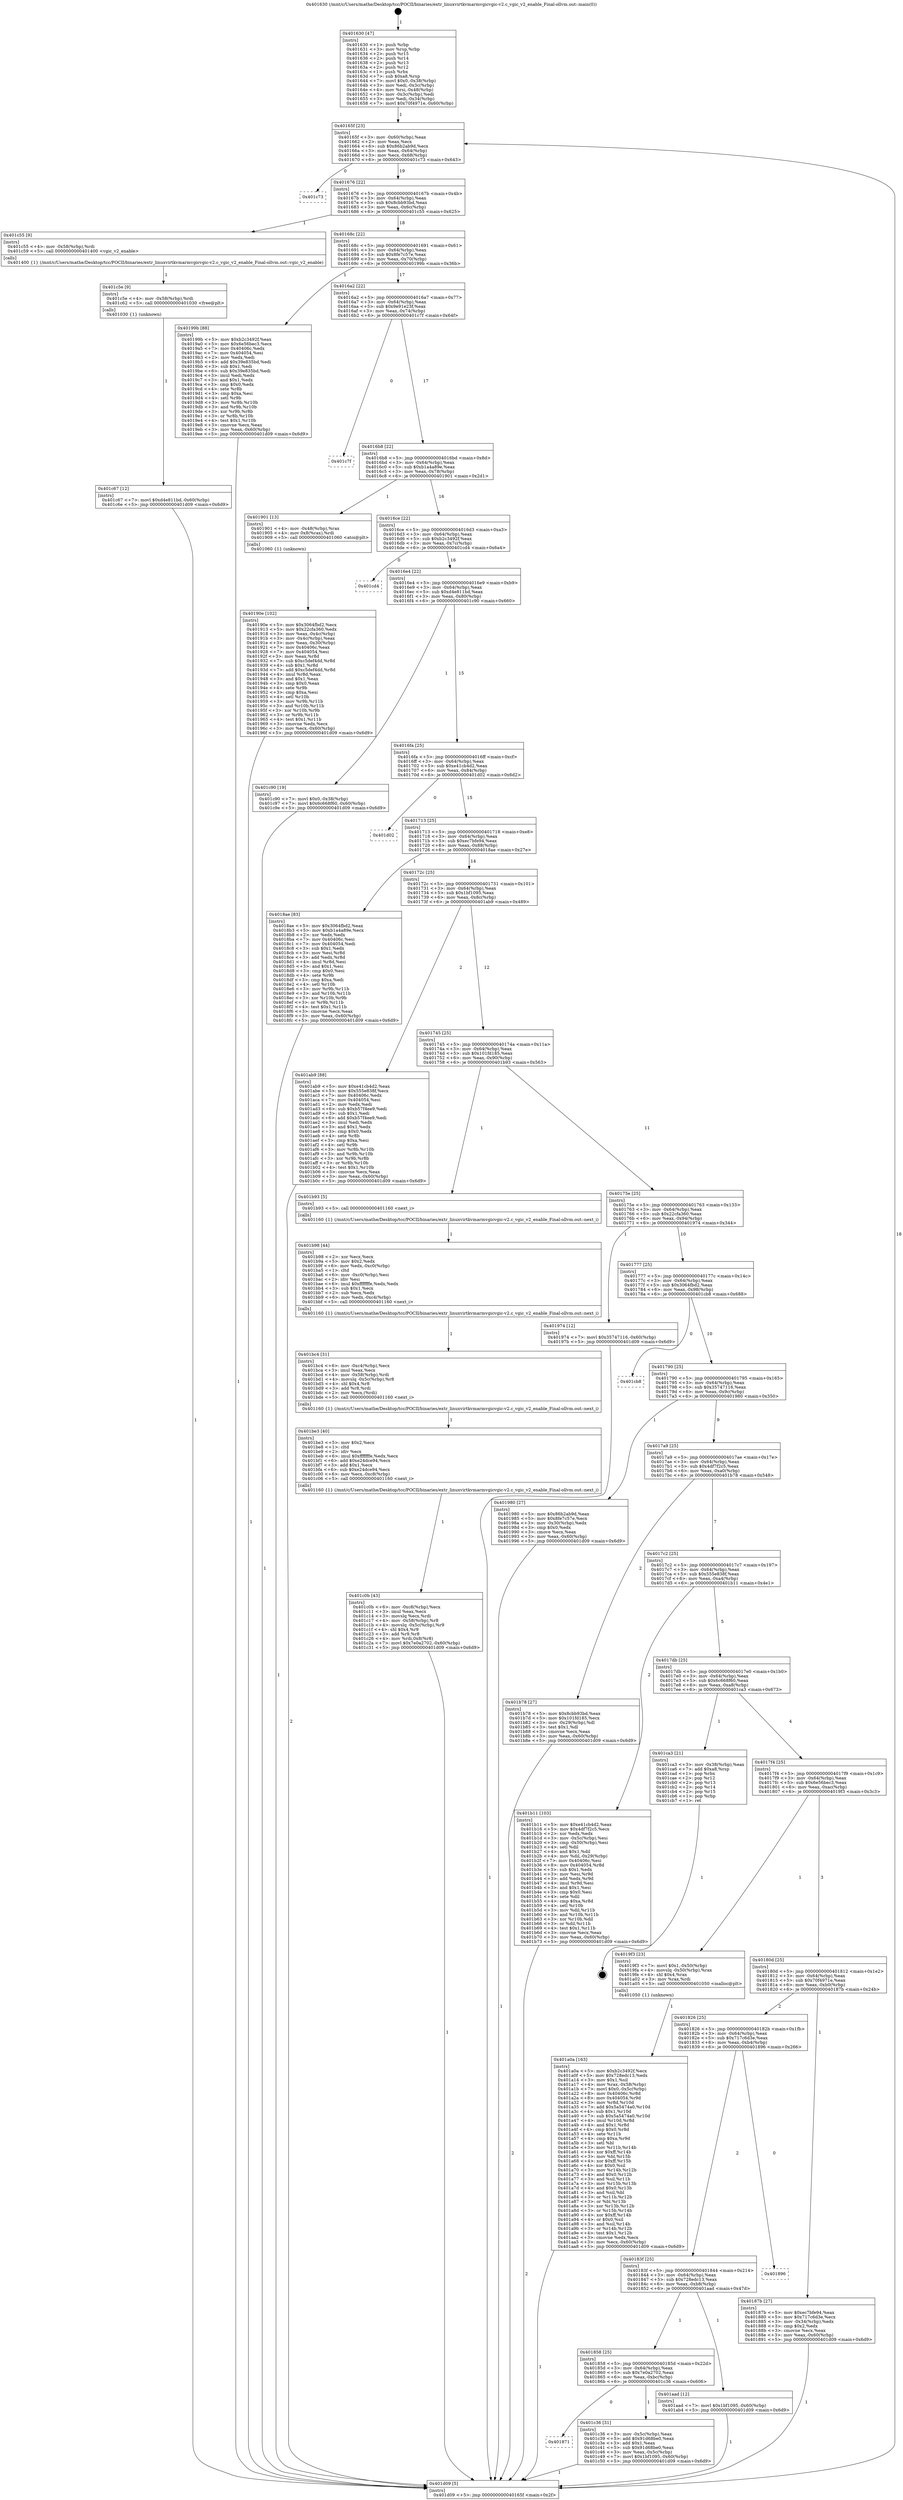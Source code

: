 digraph "0x401630" {
  label = "0x401630 (/mnt/c/Users/mathe/Desktop/tcc/POCII/binaries/extr_linuxvirtkvmarmvgicvgic-v2.c_vgic_v2_enable_Final-ollvm.out::main(0))"
  labelloc = "t"
  node[shape=record]

  Entry [label="",width=0.3,height=0.3,shape=circle,fillcolor=black,style=filled]
  "0x40165f" [label="{
     0x40165f [23]\l
     | [instrs]\l
     &nbsp;&nbsp;0x40165f \<+3\>: mov -0x60(%rbp),%eax\l
     &nbsp;&nbsp;0x401662 \<+2\>: mov %eax,%ecx\l
     &nbsp;&nbsp;0x401664 \<+6\>: sub $0x86b2ab9d,%ecx\l
     &nbsp;&nbsp;0x40166a \<+3\>: mov %eax,-0x64(%rbp)\l
     &nbsp;&nbsp;0x40166d \<+3\>: mov %ecx,-0x68(%rbp)\l
     &nbsp;&nbsp;0x401670 \<+6\>: je 0000000000401c73 \<main+0x643\>\l
  }"]
  "0x401c73" [label="{
     0x401c73\l
  }", style=dashed]
  "0x401676" [label="{
     0x401676 [22]\l
     | [instrs]\l
     &nbsp;&nbsp;0x401676 \<+5\>: jmp 000000000040167b \<main+0x4b\>\l
     &nbsp;&nbsp;0x40167b \<+3\>: mov -0x64(%rbp),%eax\l
     &nbsp;&nbsp;0x40167e \<+5\>: sub $0x8cbb93bd,%eax\l
     &nbsp;&nbsp;0x401683 \<+3\>: mov %eax,-0x6c(%rbp)\l
     &nbsp;&nbsp;0x401686 \<+6\>: je 0000000000401c55 \<main+0x625\>\l
  }"]
  Exit [label="",width=0.3,height=0.3,shape=circle,fillcolor=black,style=filled,peripheries=2]
  "0x401c55" [label="{
     0x401c55 [9]\l
     | [instrs]\l
     &nbsp;&nbsp;0x401c55 \<+4\>: mov -0x58(%rbp),%rdi\l
     &nbsp;&nbsp;0x401c59 \<+5\>: call 0000000000401400 \<vgic_v2_enable\>\l
     | [calls]\l
     &nbsp;&nbsp;0x401400 \{1\} (/mnt/c/Users/mathe/Desktop/tcc/POCII/binaries/extr_linuxvirtkvmarmvgicvgic-v2.c_vgic_v2_enable_Final-ollvm.out::vgic_v2_enable)\l
  }"]
  "0x40168c" [label="{
     0x40168c [22]\l
     | [instrs]\l
     &nbsp;&nbsp;0x40168c \<+5\>: jmp 0000000000401691 \<main+0x61\>\l
     &nbsp;&nbsp;0x401691 \<+3\>: mov -0x64(%rbp),%eax\l
     &nbsp;&nbsp;0x401694 \<+5\>: sub $0x8fe7c57e,%eax\l
     &nbsp;&nbsp;0x401699 \<+3\>: mov %eax,-0x70(%rbp)\l
     &nbsp;&nbsp;0x40169c \<+6\>: je 000000000040199b \<main+0x36b\>\l
  }"]
  "0x401c67" [label="{
     0x401c67 [12]\l
     | [instrs]\l
     &nbsp;&nbsp;0x401c67 \<+7\>: movl $0xd4e811bd,-0x60(%rbp)\l
     &nbsp;&nbsp;0x401c6e \<+5\>: jmp 0000000000401d09 \<main+0x6d9\>\l
  }"]
  "0x40199b" [label="{
     0x40199b [88]\l
     | [instrs]\l
     &nbsp;&nbsp;0x40199b \<+5\>: mov $0xb2c3492f,%eax\l
     &nbsp;&nbsp;0x4019a0 \<+5\>: mov $0x6e56bec3,%ecx\l
     &nbsp;&nbsp;0x4019a5 \<+7\>: mov 0x40406c,%edx\l
     &nbsp;&nbsp;0x4019ac \<+7\>: mov 0x404054,%esi\l
     &nbsp;&nbsp;0x4019b3 \<+2\>: mov %edx,%edi\l
     &nbsp;&nbsp;0x4019b5 \<+6\>: add $0x39e835bd,%edi\l
     &nbsp;&nbsp;0x4019bb \<+3\>: sub $0x1,%edi\l
     &nbsp;&nbsp;0x4019be \<+6\>: sub $0x39e835bd,%edi\l
     &nbsp;&nbsp;0x4019c4 \<+3\>: imul %edi,%edx\l
     &nbsp;&nbsp;0x4019c7 \<+3\>: and $0x1,%edx\l
     &nbsp;&nbsp;0x4019ca \<+3\>: cmp $0x0,%edx\l
     &nbsp;&nbsp;0x4019cd \<+4\>: sete %r8b\l
     &nbsp;&nbsp;0x4019d1 \<+3\>: cmp $0xa,%esi\l
     &nbsp;&nbsp;0x4019d4 \<+4\>: setl %r9b\l
     &nbsp;&nbsp;0x4019d8 \<+3\>: mov %r8b,%r10b\l
     &nbsp;&nbsp;0x4019db \<+3\>: and %r9b,%r10b\l
     &nbsp;&nbsp;0x4019de \<+3\>: xor %r9b,%r8b\l
     &nbsp;&nbsp;0x4019e1 \<+3\>: or %r8b,%r10b\l
     &nbsp;&nbsp;0x4019e4 \<+4\>: test $0x1,%r10b\l
     &nbsp;&nbsp;0x4019e8 \<+3\>: cmovne %ecx,%eax\l
     &nbsp;&nbsp;0x4019eb \<+3\>: mov %eax,-0x60(%rbp)\l
     &nbsp;&nbsp;0x4019ee \<+5\>: jmp 0000000000401d09 \<main+0x6d9\>\l
  }"]
  "0x4016a2" [label="{
     0x4016a2 [22]\l
     | [instrs]\l
     &nbsp;&nbsp;0x4016a2 \<+5\>: jmp 00000000004016a7 \<main+0x77\>\l
     &nbsp;&nbsp;0x4016a7 \<+3\>: mov -0x64(%rbp),%eax\l
     &nbsp;&nbsp;0x4016aa \<+5\>: sub $0x9e91e23f,%eax\l
     &nbsp;&nbsp;0x4016af \<+3\>: mov %eax,-0x74(%rbp)\l
     &nbsp;&nbsp;0x4016b2 \<+6\>: je 0000000000401c7f \<main+0x64f\>\l
  }"]
  "0x401c5e" [label="{
     0x401c5e [9]\l
     | [instrs]\l
     &nbsp;&nbsp;0x401c5e \<+4\>: mov -0x58(%rbp),%rdi\l
     &nbsp;&nbsp;0x401c62 \<+5\>: call 0000000000401030 \<free@plt\>\l
     | [calls]\l
     &nbsp;&nbsp;0x401030 \{1\} (unknown)\l
  }"]
  "0x401c7f" [label="{
     0x401c7f\l
  }", style=dashed]
  "0x4016b8" [label="{
     0x4016b8 [22]\l
     | [instrs]\l
     &nbsp;&nbsp;0x4016b8 \<+5\>: jmp 00000000004016bd \<main+0x8d\>\l
     &nbsp;&nbsp;0x4016bd \<+3\>: mov -0x64(%rbp),%eax\l
     &nbsp;&nbsp;0x4016c0 \<+5\>: sub $0xb1a4a89e,%eax\l
     &nbsp;&nbsp;0x4016c5 \<+3\>: mov %eax,-0x78(%rbp)\l
     &nbsp;&nbsp;0x4016c8 \<+6\>: je 0000000000401901 \<main+0x2d1\>\l
  }"]
  "0x401871" [label="{
     0x401871\l
  }", style=dashed]
  "0x401901" [label="{
     0x401901 [13]\l
     | [instrs]\l
     &nbsp;&nbsp;0x401901 \<+4\>: mov -0x48(%rbp),%rax\l
     &nbsp;&nbsp;0x401905 \<+4\>: mov 0x8(%rax),%rdi\l
     &nbsp;&nbsp;0x401909 \<+5\>: call 0000000000401060 \<atoi@plt\>\l
     | [calls]\l
     &nbsp;&nbsp;0x401060 \{1\} (unknown)\l
  }"]
  "0x4016ce" [label="{
     0x4016ce [22]\l
     | [instrs]\l
     &nbsp;&nbsp;0x4016ce \<+5\>: jmp 00000000004016d3 \<main+0xa3\>\l
     &nbsp;&nbsp;0x4016d3 \<+3\>: mov -0x64(%rbp),%eax\l
     &nbsp;&nbsp;0x4016d6 \<+5\>: sub $0xb2c3492f,%eax\l
     &nbsp;&nbsp;0x4016db \<+3\>: mov %eax,-0x7c(%rbp)\l
     &nbsp;&nbsp;0x4016de \<+6\>: je 0000000000401cd4 \<main+0x6a4\>\l
  }"]
  "0x401c36" [label="{
     0x401c36 [31]\l
     | [instrs]\l
     &nbsp;&nbsp;0x401c36 \<+3\>: mov -0x5c(%rbp),%eax\l
     &nbsp;&nbsp;0x401c39 \<+5\>: add $0x91d68be0,%eax\l
     &nbsp;&nbsp;0x401c3e \<+3\>: add $0x1,%eax\l
     &nbsp;&nbsp;0x401c41 \<+5\>: sub $0x91d68be0,%eax\l
     &nbsp;&nbsp;0x401c46 \<+3\>: mov %eax,-0x5c(%rbp)\l
     &nbsp;&nbsp;0x401c49 \<+7\>: movl $0x1bf1095,-0x60(%rbp)\l
     &nbsp;&nbsp;0x401c50 \<+5\>: jmp 0000000000401d09 \<main+0x6d9\>\l
  }"]
  "0x401cd4" [label="{
     0x401cd4\l
  }", style=dashed]
  "0x4016e4" [label="{
     0x4016e4 [22]\l
     | [instrs]\l
     &nbsp;&nbsp;0x4016e4 \<+5\>: jmp 00000000004016e9 \<main+0xb9\>\l
     &nbsp;&nbsp;0x4016e9 \<+3\>: mov -0x64(%rbp),%eax\l
     &nbsp;&nbsp;0x4016ec \<+5\>: sub $0xd4e811bd,%eax\l
     &nbsp;&nbsp;0x4016f1 \<+3\>: mov %eax,-0x80(%rbp)\l
     &nbsp;&nbsp;0x4016f4 \<+6\>: je 0000000000401c90 \<main+0x660\>\l
  }"]
  "0x401c0b" [label="{
     0x401c0b [43]\l
     | [instrs]\l
     &nbsp;&nbsp;0x401c0b \<+6\>: mov -0xc8(%rbp),%ecx\l
     &nbsp;&nbsp;0x401c11 \<+3\>: imul %eax,%ecx\l
     &nbsp;&nbsp;0x401c14 \<+3\>: movslq %ecx,%rdi\l
     &nbsp;&nbsp;0x401c17 \<+4\>: mov -0x58(%rbp),%r8\l
     &nbsp;&nbsp;0x401c1b \<+4\>: movslq -0x5c(%rbp),%r9\l
     &nbsp;&nbsp;0x401c1f \<+4\>: shl $0x4,%r9\l
     &nbsp;&nbsp;0x401c23 \<+3\>: add %r9,%r8\l
     &nbsp;&nbsp;0x401c26 \<+4\>: mov %rdi,0x8(%r8)\l
     &nbsp;&nbsp;0x401c2a \<+7\>: movl $0x7e0a2702,-0x60(%rbp)\l
     &nbsp;&nbsp;0x401c31 \<+5\>: jmp 0000000000401d09 \<main+0x6d9\>\l
  }"]
  "0x401c90" [label="{
     0x401c90 [19]\l
     | [instrs]\l
     &nbsp;&nbsp;0x401c90 \<+7\>: movl $0x0,-0x38(%rbp)\l
     &nbsp;&nbsp;0x401c97 \<+7\>: movl $0x6c668f60,-0x60(%rbp)\l
     &nbsp;&nbsp;0x401c9e \<+5\>: jmp 0000000000401d09 \<main+0x6d9\>\l
  }"]
  "0x4016fa" [label="{
     0x4016fa [25]\l
     | [instrs]\l
     &nbsp;&nbsp;0x4016fa \<+5\>: jmp 00000000004016ff \<main+0xcf\>\l
     &nbsp;&nbsp;0x4016ff \<+3\>: mov -0x64(%rbp),%eax\l
     &nbsp;&nbsp;0x401702 \<+5\>: sub $0xe41cb4d2,%eax\l
     &nbsp;&nbsp;0x401707 \<+6\>: mov %eax,-0x84(%rbp)\l
     &nbsp;&nbsp;0x40170d \<+6\>: je 0000000000401d02 \<main+0x6d2\>\l
  }"]
  "0x401be3" [label="{
     0x401be3 [40]\l
     | [instrs]\l
     &nbsp;&nbsp;0x401be3 \<+5\>: mov $0x2,%ecx\l
     &nbsp;&nbsp;0x401be8 \<+1\>: cltd\l
     &nbsp;&nbsp;0x401be9 \<+2\>: idiv %ecx\l
     &nbsp;&nbsp;0x401beb \<+6\>: imul $0xfffffffe,%edx,%ecx\l
     &nbsp;&nbsp;0x401bf1 \<+6\>: add $0xe24dce94,%ecx\l
     &nbsp;&nbsp;0x401bf7 \<+3\>: add $0x1,%ecx\l
     &nbsp;&nbsp;0x401bfa \<+6\>: sub $0xe24dce94,%ecx\l
     &nbsp;&nbsp;0x401c00 \<+6\>: mov %ecx,-0xc8(%rbp)\l
     &nbsp;&nbsp;0x401c06 \<+5\>: call 0000000000401160 \<next_i\>\l
     | [calls]\l
     &nbsp;&nbsp;0x401160 \{1\} (/mnt/c/Users/mathe/Desktop/tcc/POCII/binaries/extr_linuxvirtkvmarmvgicvgic-v2.c_vgic_v2_enable_Final-ollvm.out::next_i)\l
  }"]
  "0x401d02" [label="{
     0x401d02\l
  }", style=dashed]
  "0x401713" [label="{
     0x401713 [25]\l
     | [instrs]\l
     &nbsp;&nbsp;0x401713 \<+5\>: jmp 0000000000401718 \<main+0xe8\>\l
     &nbsp;&nbsp;0x401718 \<+3\>: mov -0x64(%rbp),%eax\l
     &nbsp;&nbsp;0x40171b \<+5\>: sub $0xec7bfe94,%eax\l
     &nbsp;&nbsp;0x401720 \<+6\>: mov %eax,-0x88(%rbp)\l
     &nbsp;&nbsp;0x401726 \<+6\>: je 00000000004018ae \<main+0x27e\>\l
  }"]
  "0x401bc4" [label="{
     0x401bc4 [31]\l
     | [instrs]\l
     &nbsp;&nbsp;0x401bc4 \<+6\>: mov -0xc4(%rbp),%ecx\l
     &nbsp;&nbsp;0x401bca \<+3\>: imul %eax,%ecx\l
     &nbsp;&nbsp;0x401bcd \<+4\>: mov -0x58(%rbp),%rdi\l
     &nbsp;&nbsp;0x401bd1 \<+4\>: movslq -0x5c(%rbp),%r8\l
     &nbsp;&nbsp;0x401bd5 \<+4\>: shl $0x4,%r8\l
     &nbsp;&nbsp;0x401bd9 \<+3\>: add %r8,%rdi\l
     &nbsp;&nbsp;0x401bdc \<+2\>: mov %ecx,(%rdi)\l
     &nbsp;&nbsp;0x401bde \<+5\>: call 0000000000401160 \<next_i\>\l
     | [calls]\l
     &nbsp;&nbsp;0x401160 \{1\} (/mnt/c/Users/mathe/Desktop/tcc/POCII/binaries/extr_linuxvirtkvmarmvgicvgic-v2.c_vgic_v2_enable_Final-ollvm.out::next_i)\l
  }"]
  "0x4018ae" [label="{
     0x4018ae [83]\l
     | [instrs]\l
     &nbsp;&nbsp;0x4018ae \<+5\>: mov $0x3064fbd2,%eax\l
     &nbsp;&nbsp;0x4018b3 \<+5\>: mov $0xb1a4a89e,%ecx\l
     &nbsp;&nbsp;0x4018b8 \<+2\>: xor %edx,%edx\l
     &nbsp;&nbsp;0x4018ba \<+7\>: mov 0x40406c,%esi\l
     &nbsp;&nbsp;0x4018c1 \<+7\>: mov 0x404054,%edi\l
     &nbsp;&nbsp;0x4018c8 \<+3\>: sub $0x1,%edx\l
     &nbsp;&nbsp;0x4018cb \<+3\>: mov %esi,%r8d\l
     &nbsp;&nbsp;0x4018ce \<+3\>: add %edx,%r8d\l
     &nbsp;&nbsp;0x4018d1 \<+4\>: imul %r8d,%esi\l
     &nbsp;&nbsp;0x4018d5 \<+3\>: and $0x1,%esi\l
     &nbsp;&nbsp;0x4018d8 \<+3\>: cmp $0x0,%esi\l
     &nbsp;&nbsp;0x4018db \<+4\>: sete %r9b\l
     &nbsp;&nbsp;0x4018df \<+3\>: cmp $0xa,%edi\l
     &nbsp;&nbsp;0x4018e2 \<+4\>: setl %r10b\l
     &nbsp;&nbsp;0x4018e6 \<+3\>: mov %r9b,%r11b\l
     &nbsp;&nbsp;0x4018e9 \<+3\>: and %r10b,%r11b\l
     &nbsp;&nbsp;0x4018ec \<+3\>: xor %r10b,%r9b\l
     &nbsp;&nbsp;0x4018ef \<+3\>: or %r9b,%r11b\l
     &nbsp;&nbsp;0x4018f2 \<+4\>: test $0x1,%r11b\l
     &nbsp;&nbsp;0x4018f6 \<+3\>: cmovne %ecx,%eax\l
     &nbsp;&nbsp;0x4018f9 \<+3\>: mov %eax,-0x60(%rbp)\l
     &nbsp;&nbsp;0x4018fc \<+5\>: jmp 0000000000401d09 \<main+0x6d9\>\l
  }"]
  "0x40172c" [label="{
     0x40172c [25]\l
     | [instrs]\l
     &nbsp;&nbsp;0x40172c \<+5\>: jmp 0000000000401731 \<main+0x101\>\l
     &nbsp;&nbsp;0x401731 \<+3\>: mov -0x64(%rbp),%eax\l
     &nbsp;&nbsp;0x401734 \<+5\>: sub $0x1bf1095,%eax\l
     &nbsp;&nbsp;0x401739 \<+6\>: mov %eax,-0x8c(%rbp)\l
     &nbsp;&nbsp;0x40173f \<+6\>: je 0000000000401ab9 \<main+0x489\>\l
  }"]
  "0x401b98" [label="{
     0x401b98 [44]\l
     | [instrs]\l
     &nbsp;&nbsp;0x401b98 \<+2\>: xor %ecx,%ecx\l
     &nbsp;&nbsp;0x401b9a \<+5\>: mov $0x2,%edx\l
     &nbsp;&nbsp;0x401b9f \<+6\>: mov %edx,-0xc0(%rbp)\l
     &nbsp;&nbsp;0x401ba5 \<+1\>: cltd\l
     &nbsp;&nbsp;0x401ba6 \<+6\>: mov -0xc0(%rbp),%esi\l
     &nbsp;&nbsp;0x401bac \<+2\>: idiv %esi\l
     &nbsp;&nbsp;0x401bae \<+6\>: imul $0xfffffffe,%edx,%edx\l
     &nbsp;&nbsp;0x401bb4 \<+3\>: sub $0x1,%ecx\l
     &nbsp;&nbsp;0x401bb7 \<+2\>: sub %ecx,%edx\l
     &nbsp;&nbsp;0x401bb9 \<+6\>: mov %edx,-0xc4(%rbp)\l
     &nbsp;&nbsp;0x401bbf \<+5\>: call 0000000000401160 \<next_i\>\l
     | [calls]\l
     &nbsp;&nbsp;0x401160 \{1\} (/mnt/c/Users/mathe/Desktop/tcc/POCII/binaries/extr_linuxvirtkvmarmvgicvgic-v2.c_vgic_v2_enable_Final-ollvm.out::next_i)\l
  }"]
  "0x401ab9" [label="{
     0x401ab9 [88]\l
     | [instrs]\l
     &nbsp;&nbsp;0x401ab9 \<+5\>: mov $0xe41cb4d2,%eax\l
     &nbsp;&nbsp;0x401abe \<+5\>: mov $0x555e838f,%ecx\l
     &nbsp;&nbsp;0x401ac3 \<+7\>: mov 0x40406c,%edx\l
     &nbsp;&nbsp;0x401aca \<+7\>: mov 0x404054,%esi\l
     &nbsp;&nbsp;0x401ad1 \<+2\>: mov %edx,%edi\l
     &nbsp;&nbsp;0x401ad3 \<+6\>: sub $0xb57f4ee9,%edi\l
     &nbsp;&nbsp;0x401ad9 \<+3\>: sub $0x1,%edi\l
     &nbsp;&nbsp;0x401adc \<+6\>: add $0xb57f4ee9,%edi\l
     &nbsp;&nbsp;0x401ae2 \<+3\>: imul %edi,%edx\l
     &nbsp;&nbsp;0x401ae5 \<+3\>: and $0x1,%edx\l
     &nbsp;&nbsp;0x401ae8 \<+3\>: cmp $0x0,%edx\l
     &nbsp;&nbsp;0x401aeb \<+4\>: sete %r8b\l
     &nbsp;&nbsp;0x401aef \<+3\>: cmp $0xa,%esi\l
     &nbsp;&nbsp;0x401af2 \<+4\>: setl %r9b\l
     &nbsp;&nbsp;0x401af6 \<+3\>: mov %r8b,%r10b\l
     &nbsp;&nbsp;0x401af9 \<+3\>: and %r9b,%r10b\l
     &nbsp;&nbsp;0x401afc \<+3\>: xor %r9b,%r8b\l
     &nbsp;&nbsp;0x401aff \<+3\>: or %r8b,%r10b\l
     &nbsp;&nbsp;0x401b02 \<+4\>: test $0x1,%r10b\l
     &nbsp;&nbsp;0x401b06 \<+3\>: cmovne %ecx,%eax\l
     &nbsp;&nbsp;0x401b09 \<+3\>: mov %eax,-0x60(%rbp)\l
     &nbsp;&nbsp;0x401b0c \<+5\>: jmp 0000000000401d09 \<main+0x6d9\>\l
  }"]
  "0x401745" [label="{
     0x401745 [25]\l
     | [instrs]\l
     &nbsp;&nbsp;0x401745 \<+5\>: jmp 000000000040174a \<main+0x11a\>\l
     &nbsp;&nbsp;0x40174a \<+3\>: mov -0x64(%rbp),%eax\l
     &nbsp;&nbsp;0x40174d \<+5\>: sub $0x101fd185,%eax\l
     &nbsp;&nbsp;0x401752 \<+6\>: mov %eax,-0x90(%rbp)\l
     &nbsp;&nbsp;0x401758 \<+6\>: je 0000000000401b93 \<main+0x563\>\l
  }"]
  "0x401858" [label="{
     0x401858 [25]\l
     | [instrs]\l
     &nbsp;&nbsp;0x401858 \<+5\>: jmp 000000000040185d \<main+0x22d\>\l
     &nbsp;&nbsp;0x40185d \<+3\>: mov -0x64(%rbp),%eax\l
     &nbsp;&nbsp;0x401860 \<+5\>: sub $0x7e0a2702,%eax\l
     &nbsp;&nbsp;0x401865 \<+6\>: mov %eax,-0xbc(%rbp)\l
     &nbsp;&nbsp;0x40186b \<+6\>: je 0000000000401c36 \<main+0x606\>\l
  }"]
  "0x401b93" [label="{
     0x401b93 [5]\l
     | [instrs]\l
     &nbsp;&nbsp;0x401b93 \<+5\>: call 0000000000401160 \<next_i\>\l
     | [calls]\l
     &nbsp;&nbsp;0x401160 \{1\} (/mnt/c/Users/mathe/Desktop/tcc/POCII/binaries/extr_linuxvirtkvmarmvgicvgic-v2.c_vgic_v2_enable_Final-ollvm.out::next_i)\l
  }"]
  "0x40175e" [label="{
     0x40175e [25]\l
     | [instrs]\l
     &nbsp;&nbsp;0x40175e \<+5\>: jmp 0000000000401763 \<main+0x133\>\l
     &nbsp;&nbsp;0x401763 \<+3\>: mov -0x64(%rbp),%eax\l
     &nbsp;&nbsp;0x401766 \<+5\>: sub $0x22cfa360,%eax\l
     &nbsp;&nbsp;0x40176b \<+6\>: mov %eax,-0x94(%rbp)\l
     &nbsp;&nbsp;0x401771 \<+6\>: je 0000000000401974 \<main+0x344\>\l
  }"]
  "0x401aad" [label="{
     0x401aad [12]\l
     | [instrs]\l
     &nbsp;&nbsp;0x401aad \<+7\>: movl $0x1bf1095,-0x60(%rbp)\l
     &nbsp;&nbsp;0x401ab4 \<+5\>: jmp 0000000000401d09 \<main+0x6d9\>\l
  }"]
  "0x401974" [label="{
     0x401974 [12]\l
     | [instrs]\l
     &nbsp;&nbsp;0x401974 \<+7\>: movl $0x35747116,-0x60(%rbp)\l
     &nbsp;&nbsp;0x40197b \<+5\>: jmp 0000000000401d09 \<main+0x6d9\>\l
  }"]
  "0x401777" [label="{
     0x401777 [25]\l
     | [instrs]\l
     &nbsp;&nbsp;0x401777 \<+5\>: jmp 000000000040177c \<main+0x14c\>\l
     &nbsp;&nbsp;0x40177c \<+3\>: mov -0x64(%rbp),%eax\l
     &nbsp;&nbsp;0x40177f \<+5\>: sub $0x3064fbd2,%eax\l
     &nbsp;&nbsp;0x401784 \<+6\>: mov %eax,-0x98(%rbp)\l
     &nbsp;&nbsp;0x40178a \<+6\>: je 0000000000401cb8 \<main+0x688\>\l
  }"]
  "0x40183f" [label="{
     0x40183f [25]\l
     | [instrs]\l
     &nbsp;&nbsp;0x40183f \<+5\>: jmp 0000000000401844 \<main+0x214\>\l
     &nbsp;&nbsp;0x401844 \<+3\>: mov -0x64(%rbp),%eax\l
     &nbsp;&nbsp;0x401847 \<+5\>: sub $0x728edc13,%eax\l
     &nbsp;&nbsp;0x40184c \<+6\>: mov %eax,-0xb8(%rbp)\l
     &nbsp;&nbsp;0x401852 \<+6\>: je 0000000000401aad \<main+0x47d\>\l
  }"]
  "0x401cb8" [label="{
     0x401cb8\l
  }", style=dashed]
  "0x401790" [label="{
     0x401790 [25]\l
     | [instrs]\l
     &nbsp;&nbsp;0x401790 \<+5\>: jmp 0000000000401795 \<main+0x165\>\l
     &nbsp;&nbsp;0x401795 \<+3\>: mov -0x64(%rbp),%eax\l
     &nbsp;&nbsp;0x401798 \<+5\>: sub $0x35747116,%eax\l
     &nbsp;&nbsp;0x40179d \<+6\>: mov %eax,-0x9c(%rbp)\l
     &nbsp;&nbsp;0x4017a3 \<+6\>: je 0000000000401980 \<main+0x350\>\l
  }"]
  "0x401896" [label="{
     0x401896\l
  }", style=dashed]
  "0x401980" [label="{
     0x401980 [27]\l
     | [instrs]\l
     &nbsp;&nbsp;0x401980 \<+5\>: mov $0x86b2ab9d,%eax\l
     &nbsp;&nbsp;0x401985 \<+5\>: mov $0x8fe7c57e,%ecx\l
     &nbsp;&nbsp;0x40198a \<+3\>: mov -0x30(%rbp),%edx\l
     &nbsp;&nbsp;0x40198d \<+3\>: cmp $0x0,%edx\l
     &nbsp;&nbsp;0x401990 \<+3\>: cmove %ecx,%eax\l
     &nbsp;&nbsp;0x401993 \<+3\>: mov %eax,-0x60(%rbp)\l
     &nbsp;&nbsp;0x401996 \<+5\>: jmp 0000000000401d09 \<main+0x6d9\>\l
  }"]
  "0x4017a9" [label="{
     0x4017a9 [25]\l
     | [instrs]\l
     &nbsp;&nbsp;0x4017a9 \<+5\>: jmp 00000000004017ae \<main+0x17e\>\l
     &nbsp;&nbsp;0x4017ae \<+3\>: mov -0x64(%rbp),%eax\l
     &nbsp;&nbsp;0x4017b1 \<+5\>: sub $0x4df7f2c5,%eax\l
     &nbsp;&nbsp;0x4017b6 \<+6\>: mov %eax,-0xa0(%rbp)\l
     &nbsp;&nbsp;0x4017bc \<+6\>: je 0000000000401b78 \<main+0x548\>\l
  }"]
  "0x401a0a" [label="{
     0x401a0a [163]\l
     | [instrs]\l
     &nbsp;&nbsp;0x401a0a \<+5\>: mov $0xb2c3492f,%ecx\l
     &nbsp;&nbsp;0x401a0f \<+5\>: mov $0x728edc13,%edx\l
     &nbsp;&nbsp;0x401a14 \<+3\>: mov $0x1,%sil\l
     &nbsp;&nbsp;0x401a17 \<+4\>: mov %rax,-0x58(%rbp)\l
     &nbsp;&nbsp;0x401a1b \<+7\>: movl $0x0,-0x5c(%rbp)\l
     &nbsp;&nbsp;0x401a22 \<+8\>: mov 0x40406c,%r8d\l
     &nbsp;&nbsp;0x401a2a \<+8\>: mov 0x404054,%r9d\l
     &nbsp;&nbsp;0x401a32 \<+3\>: mov %r8d,%r10d\l
     &nbsp;&nbsp;0x401a35 \<+7\>: add $0x5a5474a0,%r10d\l
     &nbsp;&nbsp;0x401a3c \<+4\>: sub $0x1,%r10d\l
     &nbsp;&nbsp;0x401a40 \<+7\>: sub $0x5a5474a0,%r10d\l
     &nbsp;&nbsp;0x401a47 \<+4\>: imul %r10d,%r8d\l
     &nbsp;&nbsp;0x401a4b \<+4\>: and $0x1,%r8d\l
     &nbsp;&nbsp;0x401a4f \<+4\>: cmp $0x0,%r8d\l
     &nbsp;&nbsp;0x401a53 \<+4\>: sete %r11b\l
     &nbsp;&nbsp;0x401a57 \<+4\>: cmp $0xa,%r9d\l
     &nbsp;&nbsp;0x401a5b \<+3\>: setl %bl\l
     &nbsp;&nbsp;0x401a5e \<+3\>: mov %r11b,%r14b\l
     &nbsp;&nbsp;0x401a61 \<+4\>: xor $0xff,%r14b\l
     &nbsp;&nbsp;0x401a65 \<+3\>: mov %bl,%r15b\l
     &nbsp;&nbsp;0x401a68 \<+4\>: xor $0xff,%r15b\l
     &nbsp;&nbsp;0x401a6c \<+4\>: xor $0x0,%sil\l
     &nbsp;&nbsp;0x401a70 \<+3\>: mov %r14b,%r12b\l
     &nbsp;&nbsp;0x401a73 \<+4\>: and $0x0,%r12b\l
     &nbsp;&nbsp;0x401a77 \<+3\>: and %sil,%r11b\l
     &nbsp;&nbsp;0x401a7a \<+3\>: mov %r15b,%r13b\l
     &nbsp;&nbsp;0x401a7d \<+4\>: and $0x0,%r13b\l
     &nbsp;&nbsp;0x401a81 \<+3\>: and %sil,%bl\l
     &nbsp;&nbsp;0x401a84 \<+3\>: or %r11b,%r12b\l
     &nbsp;&nbsp;0x401a87 \<+3\>: or %bl,%r13b\l
     &nbsp;&nbsp;0x401a8a \<+3\>: xor %r13b,%r12b\l
     &nbsp;&nbsp;0x401a8d \<+3\>: or %r15b,%r14b\l
     &nbsp;&nbsp;0x401a90 \<+4\>: xor $0xff,%r14b\l
     &nbsp;&nbsp;0x401a94 \<+4\>: or $0x0,%sil\l
     &nbsp;&nbsp;0x401a98 \<+3\>: and %sil,%r14b\l
     &nbsp;&nbsp;0x401a9b \<+3\>: or %r14b,%r12b\l
     &nbsp;&nbsp;0x401a9e \<+4\>: test $0x1,%r12b\l
     &nbsp;&nbsp;0x401aa2 \<+3\>: cmovne %edx,%ecx\l
     &nbsp;&nbsp;0x401aa5 \<+3\>: mov %ecx,-0x60(%rbp)\l
     &nbsp;&nbsp;0x401aa8 \<+5\>: jmp 0000000000401d09 \<main+0x6d9\>\l
  }"]
  "0x401b78" [label="{
     0x401b78 [27]\l
     | [instrs]\l
     &nbsp;&nbsp;0x401b78 \<+5\>: mov $0x8cbb93bd,%eax\l
     &nbsp;&nbsp;0x401b7d \<+5\>: mov $0x101fd185,%ecx\l
     &nbsp;&nbsp;0x401b82 \<+3\>: mov -0x29(%rbp),%dl\l
     &nbsp;&nbsp;0x401b85 \<+3\>: test $0x1,%dl\l
     &nbsp;&nbsp;0x401b88 \<+3\>: cmovne %ecx,%eax\l
     &nbsp;&nbsp;0x401b8b \<+3\>: mov %eax,-0x60(%rbp)\l
     &nbsp;&nbsp;0x401b8e \<+5\>: jmp 0000000000401d09 \<main+0x6d9\>\l
  }"]
  "0x4017c2" [label="{
     0x4017c2 [25]\l
     | [instrs]\l
     &nbsp;&nbsp;0x4017c2 \<+5\>: jmp 00000000004017c7 \<main+0x197\>\l
     &nbsp;&nbsp;0x4017c7 \<+3\>: mov -0x64(%rbp),%eax\l
     &nbsp;&nbsp;0x4017ca \<+5\>: sub $0x555e838f,%eax\l
     &nbsp;&nbsp;0x4017cf \<+6\>: mov %eax,-0xa4(%rbp)\l
     &nbsp;&nbsp;0x4017d5 \<+6\>: je 0000000000401b11 \<main+0x4e1\>\l
  }"]
  "0x40190e" [label="{
     0x40190e [102]\l
     | [instrs]\l
     &nbsp;&nbsp;0x40190e \<+5\>: mov $0x3064fbd2,%ecx\l
     &nbsp;&nbsp;0x401913 \<+5\>: mov $0x22cfa360,%edx\l
     &nbsp;&nbsp;0x401918 \<+3\>: mov %eax,-0x4c(%rbp)\l
     &nbsp;&nbsp;0x40191b \<+3\>: mov -0x4c(%rbp),%eax\l
     &nbsp;&nbsp;0x40191e \<+3\>: mov %eax,-0x30(%rbp)\l
     &nbsp;&nbsp;0x401921 \<+7\>: mov 0x40406c,%eax\l
     &nbsp;&nbsp;0x401928 \<+7\>: mov 0x404054,%esi\l
     &nbsp;&nbsp;0x40192f \<+3\>: mov %eax,%r8d\l
     &nbsp;&nbsp;0x401932 \<+7\>: sub $0xc5def4dd,%r8d\l
     &nbsp;&nbsp;0x401939 \<+4\>: sub $0x1,%r8d\l
     &nbsp;&nbsp;0x40193d \<+7\>: add $0xc5def4dd,%r8d\l
     &nbsp;&nbsp;0x401944 \<+4\>: imul %r8d,%eax\l
     &nbsp;&nbsp;0x401948 \<+3\>: and $0x1,%eax\l
     &nbsp;&nbsp;0x40194b \<+3\>: cmp $0x0,%eax\l
     &nbsp;&nbsp;0x40194e \<+4\>: sete %r9b\l
     &nbsp;&nbsp;0x401952 \<+3\>: cmp $0xa,%esi\l
     &nbsp;&nbsp;0x401955 \<+4\>: setl %r10b\l
     &nbsp;&nbsp;0x401959 \<+3\>: mov %r9b,%r11b\l
     &nbsp;&nbsp;0x40195c \<+3\>: and %r10b,%r11b\l
     &nbsp;&nbsp;0x40195f \<+3\>: xor %r10b,%r9b\l
     &nbsp;&nbsp;0x401962 \<+3\>: or %r9b,%r11b\l
     &nbsp;&nbsp;0x401965 \<+4\>: test $0x1,%r11b\l
     &nbsp;&nbsp;0x401969 \<+3\>: cmovne %edx,%ecx\l
     &nbsp;&nbsp;0x40196c \<+3\>: mov %ecx,-0x60(%rbp)\l
     &nbsp;&nbsp;0x40196f \<+5\>: jmp 0000000000401d09 \<main+0x6d9\>\l
  }"]
  "0x401b11" [label="{
     0x401b11 [103]\l
     | [instrs]\l
     &nbsp;&nbsp;0x401b11 \<+5\>: mov $0xe41cb4d2,%eax\l
     &nbsp;&nbsp;0x401b16 \<+5\>: mov $0x4df7f2c5,%ecx\l
     &nbsp;&nbsp;0x401b1b \<+2\>: xor %edx,%edx\l
     &nbsp;&nbsp;0x401b1d \<+3\>: mov -0x5c(%rbp),%esi\l
     &nbsp;&nbsp;0x401b20 \<+3\>: cmp -0x50(%rbp),%esi\l
     &nbsp;&nbsp;0x401b23 \<+4\>: setl %dil\l
     &nbsp;&nbsp;0x401b27 \<+4\>: and $0x1,%dil\l
     &nbsp;&nbsp;0x401b2b \<+4\>: mov %dil,-0x29(%rbp)\l
     &nbsp;&nbsp;0x401b2f \<+7\>: mov 0x40406c,%esi\l
     &nbsp;&nbsp;0x401b36 \<+8\>: mov 0x404054,%r8d\l
     &nbsp;&nbsp;0x401b3e \<+3\>: sub $0x1,%edx\l
     &nbsp;&nbsp;0x401b41 \<+3\>: mov %esi,%r9d\l
     &nbsp;&nbsp;0x401b44 \<+3\>: add %edx,%r9d\l
     &nbsp;&nbsp;0x401b47 \<+4\>: imul %r9d,%esi\l
     &nbsp;&nbsp;0x401b4b \<+3\>: and $0x1,%esi\l
     &nbsp;&nbsp;0x401b4e \<+3\>: cmp $0x0,%esi\l
     &nbsp;&nbsp;0x401b51 \<+4\>: sete %dil\l
     &nbsp;&nbsp;0x401b55 \<+4\>: cmp $0xa,%r8d\l
     &nbsp;&nbsp;0x401b59 \<+4\>: setl %r10b\l
     &nbsp;&nbsp;0x401b5d \<+3\>: mov %dil,%r11b\l
     &nbsp;&nbsp;0x401b60 \<+3\>: and %r10b,%r11b\l
     &nbsp;&nbsp;0x401b63 \<+3\>: xor %r10b,%dil\l
     &nbsp;&nbsp;0x401b66 \<+3\>: or %dil,%r11b\l
     &nbsp;&nbsp;0x401b69 \<+4\>: test $0x1,%r11b\l
     &nbsp;&nbsp;0x401b6d \<+3\>: cmovne %ecx,%eax\l
     &nbsp;&nbsp;0x401b70 \<+3\>: mov %eax,-0x60(%rbp)\l
     &nbsp;&nbsp;0x401b73 \<+5\>: jmp 0000000000401d09 \<main+0x6d9\>\l
  }"]
  "0x4017db" [label="{
     0x4017db [25]\l
     | [instrs]\l
     &nbsp;&nbsp;0x4017db \<+5\>: jmp 00000000004017e0 \<main+0x1b0\>\l
     &nbsp;&nbsp;0x4017e0 \<+3\>: mov -0x64(%rbp),%eax\l
     &nbsp;&nbsp;0x4017e3 \<+5\>: sub $0x6c668f60,%eax\l
     &nbsp;&nbsp;0x4017e8 \<+6\>: mov %eax,-0xa8(%rbp)\l
     &nbsp;&nbsp;0x4017ee \<+6\>: je 0000000000401ca3 \<main+0x673\>\l
  }"]
  "0x401630" [label="{
     0x401630 [47]\l
     | [instrs]\l
     &nbsp;&nbsp;0x401630 \<+1\>: push %rbp\l
     &nbsp;&nbsp;0x401631 \<+3\>: mov %rsp,%rbp\l
     &nbsp;&nbsp;0x401634 \<+2\>: push %r15\l
     &nbsp;&nbsp;0x401636 \<+2\>: push %r14\l
     &nbsp;&nbsp;0x401638 \<+2\>: push %r13\l
     &nbsp;&nbsp;0x40163a \<+2\>: push %r12\l
     &nbsp;&nbsp;0x40163c \<+1\>: push %rbx\l
     &nbsp;&nbsp;0x40163d \<+7\>: sub $0xa8,%rsp\l
     &nbsp;&nbsp;0x401644 \<+7\>: movl $0x0,-0x38(%rbp)\l
     &nbsp;&nbsp;0x40164b \<+3\>: mov %edi,-0x3c(%rbp)\l
     &nbsp;&nbsp;0x40164e \<+4\>: mov %rsi,-0x48(%rbp)\l
     &nbsp;&nbsp;0x401652 \<+3\>: mov -0x3c(%rbp),%edi\l
     &nbsp;&nbsp;0x401655 \<+3\>: mov %edi,-0x34(%rbp)\l
     &nbsp;&nbsp;0x401658 \<+7\>: movl $0x70f4971e,-0x60(%rbp)\l
  }"]
  "0x401ca3" [label="{
     0x401ca3 [21]\l
     | [instrs]\l
     &nbsp;&nbsp;0x401ca3 \<+3\>: mov -0x38(%rbp),%eax\l
     &nbsp;&nbsp;0x401ca6 \<+7\>: add $0xa8,%rsp\l
     &nbsp;&nbsp;0x401cad \<+1\>: pop %rbx\l
     &nbsp;&nbsp;0x401cae \<+2\>: pop %r12\l
     &nbsp;&nbsp;0x401cb0 \<+2\>: pop %r13\l
     &nbsp;&nbsp;0x401cb2 \<+2\>: pop %r14\l
     &nbsp;&nbsp;0x401cb4 \<+2\>: pop %r15\l
     &nbsp;&nbsp;0x401cb6 \<+1\>: pop %rbp\l
     &nbsp;&nbsp;0x401cb7 \<+1\>: ret\l
  }"]
  "0x4017f4" [label="{
     0x4017f4 [25]\l
     | [instrs]\l
     &nbsp;&nbsp;0x4017f4 \<+5\>: jmp 00000000004017f9 \<main+0x1c9\>\l
     &nbsp;&nbsp;0x4017f9 \<+3\>: mov -0x64(%rbp),%eax\l
     &nbsp;&nbsp;0x4017fc \<+5\>: sub $0x6e56bec3,%eax\l
     &nbsp;&nbsp;0x401801 \<+6\>: mov %eax,-0xac(%rbp)\l
     &nbsp;&nbsp;0x401807 \<+6\>: je 00000000004019f3 \<main+0x3c3\>\l
  }"]
  "0x401d09" [label="{
     0x401d09 [5]\l
     | [instrs]\l
     &nbsp;&nbsp;0x401d09 \<+5\>: jmp 000000000040165f \<main+0x2f\>\l
  }"]
  "0x4019f3" [label="{
     0x4019f3 [23]\l
     | [instrs]\l
     &nbsp;&nbsp;0x4019f3 \<+7\>: movl $0x1,-0x50(%rbp)\l
     &nbsp;&nbsp;0x4019fa \<+4\>: movslq -0x50(%rbp),%rax\l
     &nbsp;&nbsp;0x4019fe \<+4\>: shl $0x4,%rax\l
     &nbsp;&nbsp;0x401a02 \<+3\>: mov %rax,%rdi\l
     &nbsp;&nbsp;0x401a05 \<+5\>: call 0000000000401050 \<malloc@plt\>\l
     | [calls]\l
     &nbsp;&nbsp;0x401050 \{1\} (unknown)\l
  }"]
  "0x40180d" [label="{
     0x40180d [25]\l
     | [instrs]\l
     &nbsp;&nbsp;0x40180d \<+5\>: jmp 0000000000401812 \<main+0x1e2\>\l
     &nbsp;&nbsp;0x401812 \<+3\>: mov -0x64(%rbp),%eax\l
     &nbsp;&nbsp;0x401815 \<+5\>: sub $0x70f4971e,%eax\l
     &nbsp;&nbsp;0x40181a \<+6\>: mov %eax,-0xb0(%rbp)\l
     &nbsp;&nbsp;0x401820 \<+6\>: je 000000000040187b \<main+0x24b\>\l
  }"]
  "0x401826" [label="{
     0x401826 [25]\l
     | [instrs]\l
     &nbsp;&nbsp;0x401826 \<+5\>: jmp 000000000040182b \<main+0x1fb\>\l
     &nbsp;&nbsp;0x40182b \<+3\>: mov -0x64(%rbp),%eax\l
     &nbsp;&nbsp;0x40182e \<+5\>: sub $0x717c6d3e,%eax\l
     &nbsp;&nbsp;0x401833 \<+6\>: mov %eax,-0xb4(%rbp)\l
     &nbsp;&nbsp;0x401839 \<+6\>: je 0000000000401896 \<main+0x266\>\l
  }"]
  "0x40187b" [label="{
     0x40187b [27]\l
     | [instrs]\l
     &nbsp;&nbsp;0x40187b \<+5\>: mov $0xec7bfe94,%eax\l
     &nbsp;&nbsp;0x401880 \<+5\>: mov $0x717c6d3e,%ecx\l
     &nbsp;&nbsp;0x401885 \<+3\>: mov -0x34(%rbp),%edx\l
     &nbsp;&nbsp;0x401888 \<+3\>: cmp $0x2,%edx\l
     &nbsp;&nbsp;0x40188b \<+3\>: cmovne %ecx,%eax\l
     &nbsp;&nbsp;0x40188e \<+3\>: mov %eax,-0x60(%rbp)\l
     &nbsp;&nbsp;0x401891 \<+5\>: jmp 0000000000401d09 \<main+0x6d9\>\l
  }"]
  Entry -> "0x401630" [label=" 1"]
  "0x40165f" -> "0x401c73" [label=" 0"]
  "0x40165f" -> "0x401676" [label=" 19"]
  "0x401ca3" -> Exit [label=" 1"]
  "0x401676" -> "0x401c55" [label=" 1"]
  "0x401676" -> "0x40168c" [label=" 18"]
  "0x401c90" -> "0x401d09" [label=" 1"]
  "0x40168c" -> "0x40199b" [label=" 1"]
  "0x40168c" -> "0x4016a2" [label=" 17"]
  "0x401c67" -> "0x401d09" [label=" 1"]
  "0x4016a2" -> "0x401c7f" [label=" 0"]
  "0x4016a2" -> "0x4016b8" [label=" 17"]
  "0x401c5e" -> "0x401c67" [label=" 1"]
  "0x4016b8" -> "0x401901" [label=" 1"]
  "0x4016b8" -> "0x4016ce" [label=" 16"]
  "0x401c55" -> "0x401c5e" [label=" 1"]
  "0x4016ce" -> "0x401cd4" [label=" 0"]
  "0x4016ce" -> "0x4016e4" [label=" 16"]
  "0x401c36" -> "0x401d09" [label=" 1"]
  "0x4016e4" -> "0x401c90" [label=" 1"]
  "0x4016e4" -> "0x4016fa" [label=" 15"]
  "0x401858" -> "0x401c36" [label=" 1"]
  "0x4016fa" -> "0x401d02" [label=" 0"]
  "0x4016fa" -> "0x401713" [label=" 15"]
  "0x401858" -> "0x401871" [label=" 0"]
  "0x401713" -> "0x4018ae" [label=" 1"]
  "0x401713" -> "0x40172c" [label=" 14"]
  "0x401c0b" -> "0x401d09" [label=" 1"]
  "0x40172c" -> "0x401ab9" [label=" 2"]
  "0x40172c" -> "0x401745" [label=" 12"]
  "0x401be3" -> "0x401c0b" [label=" 1"]
  "0x401745" -> "0x401b93" [label=" 1"]
  "0x401745" -> "0x40175e" [label=" 11"]
  "0x401bc4" -> "0x401be3" [label=" 1"]
  "0x40175e" -> "0x401974" [label=" 1"]
  "0x40175e" -> "0x401777" [label=" 10"]
  "0x401b98" -> "0x401bc4" [label=" 1"]
  "0x401777" -> "0x401cb8" [label=" 0"]
  "0x401777" -> "0x401790" [label=" 10"]
  "0x401b78" -> "0x401d09" [label=" 2"]
  "0x401790" -> "0x401980" [label=" 1"]
  "0x401790" -> "0x4017a9" [label=" 9"]
  "0x401b11" -> "0x401d09" [label=" 2"]
  "0x4017a9" -> "0x401b78" [label=" 2"]
  "0x4017a9" -> "0x4017c2" [label=" 7"]
  "0x401aad" -> "0x401d09" [label=" 1"]
  "0x4017c2" -> "0x401b11" [label=" 2"]
  "0x4017c2" -> "0x4017db" [label=" 5"]
  "0x40183f" -> "0x401858" [label=" 1"]
  "0x4017db" -> "0x401ca3" [label=" 1"]
  "0x4017db" -> "0x4017f4" [label=" 4"]
  "0x40183f" -> "0x401aad" [label=" 1"]
  "0x4017f4" -> "0x4019f3" [label=" 1"]
  "0x4017f4" -> "0x40180d" [label=" 3"]
  "0x401b93" -> "0x401b98" [label=" 1"]
  "0x40180d" -> "0x40187b" [label=" 1"]
  "0x40180d" -> "0x401826" [label=" 2"]
  "0x40187b" -> "0x401d09" [label=" 1"]
  "0x401630" -> "0x40165f" [label=" 1"]
  "0x401d09" -> "0x40165f" [label=" 18"]
  "0x4018ae" -> "0x401d09" [label=" 1"]
  "0x401901" -> "0x40190e" [label=" 1"]
  "0x40190e" -> "0x401d09" [label=" 1"]
  "0x401974" -> "0x401d09" [label=" 1"]
  "0x401980" -> "0x401d09" [label=" 1"]
  "0x40199b" -> "0x401d09" [label=" 1"]
  "0x4019f3" -> "0x401a0a" [label=" 1"]
  "0x401a0a" -> "0x401d09" [label=" 1"]
  "0x401ab9" -> "0x401d09" [label=" 2"]
  "0x401826" -> "0x401896" [label=" 0"]
  "0x401826" -> "0x40183f" [label=" 2"]
}
